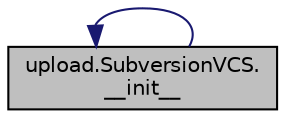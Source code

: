 digraph "upload.SubversionVCS.__init__"
{
  edge [fontname="Helvetica",fontsize="10",labelfontname="Helvetica",labelfontsize="10"];
  node [fontname="Helvetica",fontsize="10",shape=record];
  rankdir="LR";
  Node2 [label="upload.SubversionVCS.\l__init__",height=0.2,width=0.4,color="black", fillcolor="grey75", style="filled", fontcolor="black"];
  Node2 -> Node2 [dir="back",color="midnightblue",fontsize="10",style="solid",fontname="Helvetica"];
}
